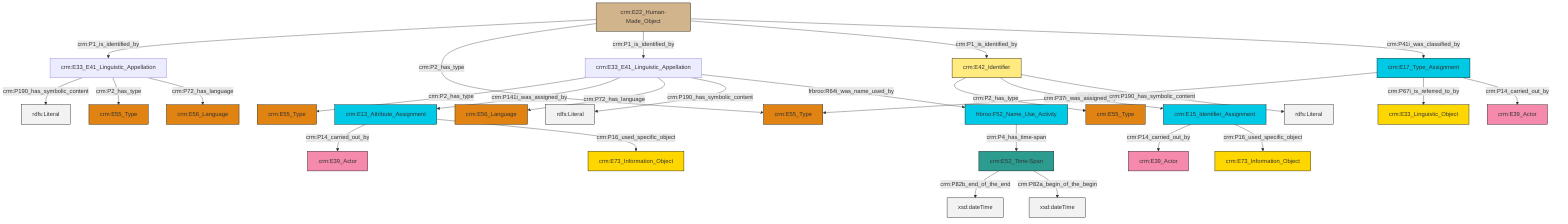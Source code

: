 graph TD
classDef Literal fill:#f2f2f2,stroke:#000000;
classDef CRM_Entity fill:#FFFFFF,stroke:#000000;
classDef Temporal_Entity fill:#00C9E6, stroke:#000000;
classDef Type fill:#E18312, stroke:#000000;
classDef Time-Span fill:#2C9C91, stroke:#000000;
classDef Appellation fill:#FFEB7F, stroke:#000000;
classDef Place fill:#008836, stroke:#000000;
classDef Persistent_Item fill:#B266B2, stroke:#000000;
classDef Conceptual_Object fill:#FFD700, stroke:#000000;
classDef Physical_Thing fill:#D2B48C, stroke:#000000;
classDef Actor fill:#f58aad, stroke:#000000;
classDef PC_Classes fill:#4ce600, stroke:#000000;
classDef Multi fill:#cccccc,stroke:#000000;

4["crm:E17_Type_Assignment"]:::Temporal_Entity -->|crm:P42_assigned| 5["crm:E55_Type"]:::Type
6["crm:E33_E41_Linguistic_Appellation"]:::Default -->|crm:P2_has_type| 7["crm:E55_Type"]:::Type
8["crm:E22_Human-Made_Object"]:::Physical_Thing -->|crm:P1_is_identified_by| 9["crm:E33_E41_Linguistic_Appellation"]:::Default
6["crm:E33_E41_Linguistic_Appellation"]:::Default -->|crm:P141i_was_assigned_by| 2["crm:E13_Attribute_Assignment"]:::Temporal_Entity
10["crm:E42_Identifier"]:::Appellation -->|crm:P2_has_type| 11["crm:E55_Type"]:::Type
2["crm:E13_Attribute_Assignment"]:::Temporal_Entity -->|crm:P14_carried_out_by| 15["crm:E39_Actor"]:::Actor
16["crm:E52_Time-Span"]:::Time-Span -->|crm:P82b_end_of_the_end| 17[xsd:dateTime]:::Literal
6["crm:E33_E41_Linguistic_Appellation"]:::Default -->|crm:P72_has_language| 12["crm:E56_Language"]:::Type
8["crm:E22_Human-Made_Object"]:::Physical_Thing -->|crm:P2_has_type| 5["crm:E55_Type"]:::Type
8["crm:E22_Human-Made_Object"]:::Physical_Thing -->|crm:P1_is_identified_by| 6["crm:E33_E41_Linguistic_Appellation"]:::Default
6["crm:E33_E41_Linguistic_Appellation"]:::Default -->|crm:P190_has_symbolic_content| 27[rdfs:Literal]:::Literal
2["crm:E13_Attribute_Assignment"]:::Temporal_Entity -->|crm:P16_used_specific_object| 28["crm:E73_Information_Object"]:::Conceptual_Object
16["crm:E52_Time-Span"]:::Time-Span -->|crm:P82a_begin_of_the_begin| 31[xsd:dateTime]:::Literal
19["crm:E15_Identifier_Assignment"]:::Temporal_Entity -->|crm:P14_carried_out_by| 32["crm:E39_Actor"]:::Actor
9["crm:E33_E41_Linguistic_Appellation"]:::Default -->|crm:P190_has_symbolic_content| 34[rdfs:Literal]:::Literal
9["crm:E33_E41_Linguistic_Appellation"]:::Default -->|crm:P2_has_type| 35["crm:E55_Type"]:::Type
10["crm:E42_Identifier"]:::Appellation -->|crm:P37i_was_assigned_by| 19["crm:E15_Identifier_Assignment"]:::Temporal_Entity
8["crm:E22_Human-Made_Object"]:::Physical_Thing -->|crm:P1_is_identified_by| 10["crm:E42_Identifier"]:::Appellation
4["crm:E17_Type_Assignment"]:::Temporal_Entity -->|crm:P67i_is_referred_to_by| 37["crm:E33_Linguistic_Object"]:::Conceptual_Object
22["frbroo:F52_Name_Use_Activity"]:::Temporal_Entity -->|crm:P4_has_time-span| 16["crm:E52_Time-Span"]:::Time-Span
19["crm:E15_Identifier_Assignment"]:::Temporal_Entity -->|crm:P16_used_specific_object| 25["crm:E73_Information_Object"]:::Conceptual_Object
6["crm:E33_E41_Linguistic_Appellation"]:::Default -->|frbroo:R64i_was_name_used_by| 22["frbroo:F52_Name_Use_Activity"]:::Temporal_Entity
4["crm:E17_Type_Assignment"]:::Temporal_Entity -->|crm:P14_carried_out_by| 0["crm:E39_Actor"]:::Actor
10["crm:E42_Identifier"]:::Appellation -->|crm:P190_has_symbolic_content| 43[rdfs:Literal]:::Literal
9["crm:E33_E41_Linguistic_Appellation"]:::Default -->|crm:P72_has_language| 45["crm:E56_Language"]:::Type
8["crm:E22_Human-Made_Object"]:::Physical_Thing -->|crm:P41i_was_classified_by| 4["crm:E17_Type_Assignment"]:::Temporal_Entity